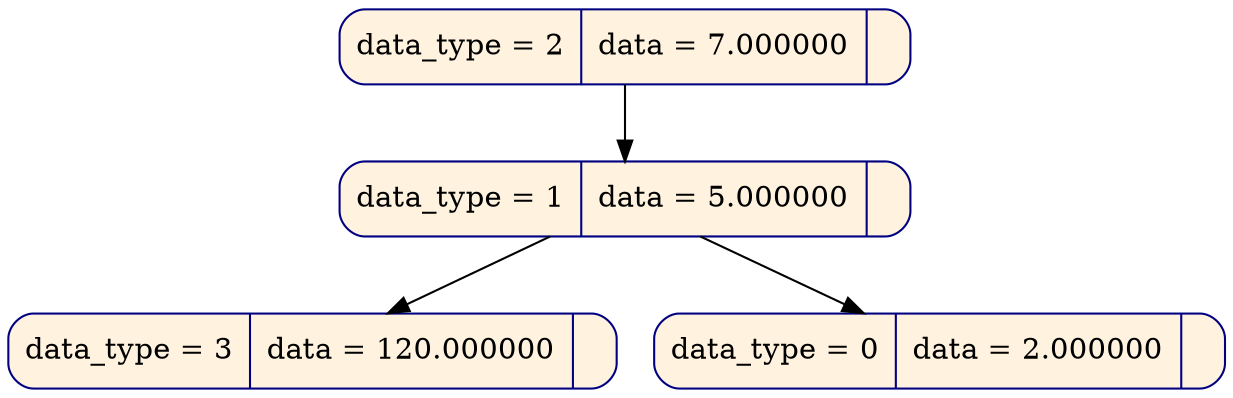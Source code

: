 digraph
{
node [shape = Mrecord, color  = "navy", style = "filled"];
node0x619000000b28[label = " data_type = 2 | data = 7.000000 | ", fillcolor = "#fff3e0", rank = 0];
node0x619000000af0[label = " data_type = 1 | data = 5.000000 | ", fillcolor = "#fff3e0", rank = 1];
node0x619000000a80[label = " data_type = 3 | data = 120.000000 | ", fillcolor = "#fff3e0", rank = 2];
node0x619000000ab8[label = " data_type = 0 | data = 2.000000 | ", fillcolor = "#fff3e0", rank = 2];
node0x619000000b28 -> node0x619000000af0;
node0x619000000af0 -> node0x619000000a80;
node0x619000000af0 -> node0x619000000ab8;
}
